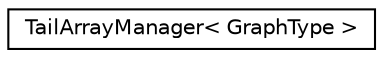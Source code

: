digraph "Graphical Class Hierarchy"
{
 // LATEX_PDF_SIZE
  edge [fontname="Helvetica",fontsize="10",labelfontname="Helvetica",labelfontsize="10"];
  node [fontname="Helvetica",fontsize="10",shape=record];
  rankdir="LR";
  Node0 [label="TailArrayManager\< GraphType \>",height=0.2,width=0.4,color="black", fillcolor="white", style="filled",URL="$classoperations__research_1_1_tail_array_manager.html",tooltip=" "];
}
